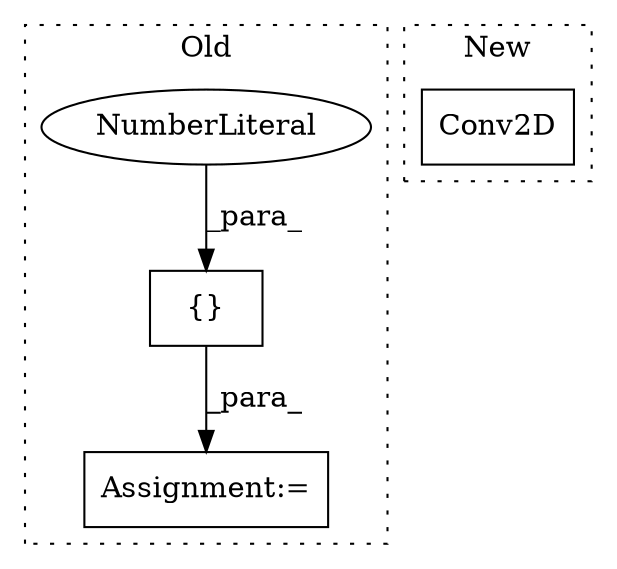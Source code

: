 digraph G {
subgraph cluster0 {
1 [label="{}" a="4" s="3115,3140" l="1,1" shape="box"];
3 [label="Assignment:=" a="7" s="3091" l="1" shape="box"];
4 [label="NumberLiteral" a="34" s="3116" l="1" shape="ellipse"];
label = "Old";
style="dotted";
}
subgraph cluster1 {
2 [label="Conv2D" a="32" s="2096,2263" l="7,2" shape="box"];
label = "New";
style="dotted";
}
1 -> 3 [label="_para_"];
4 -> 1 [label="_para_"];
}